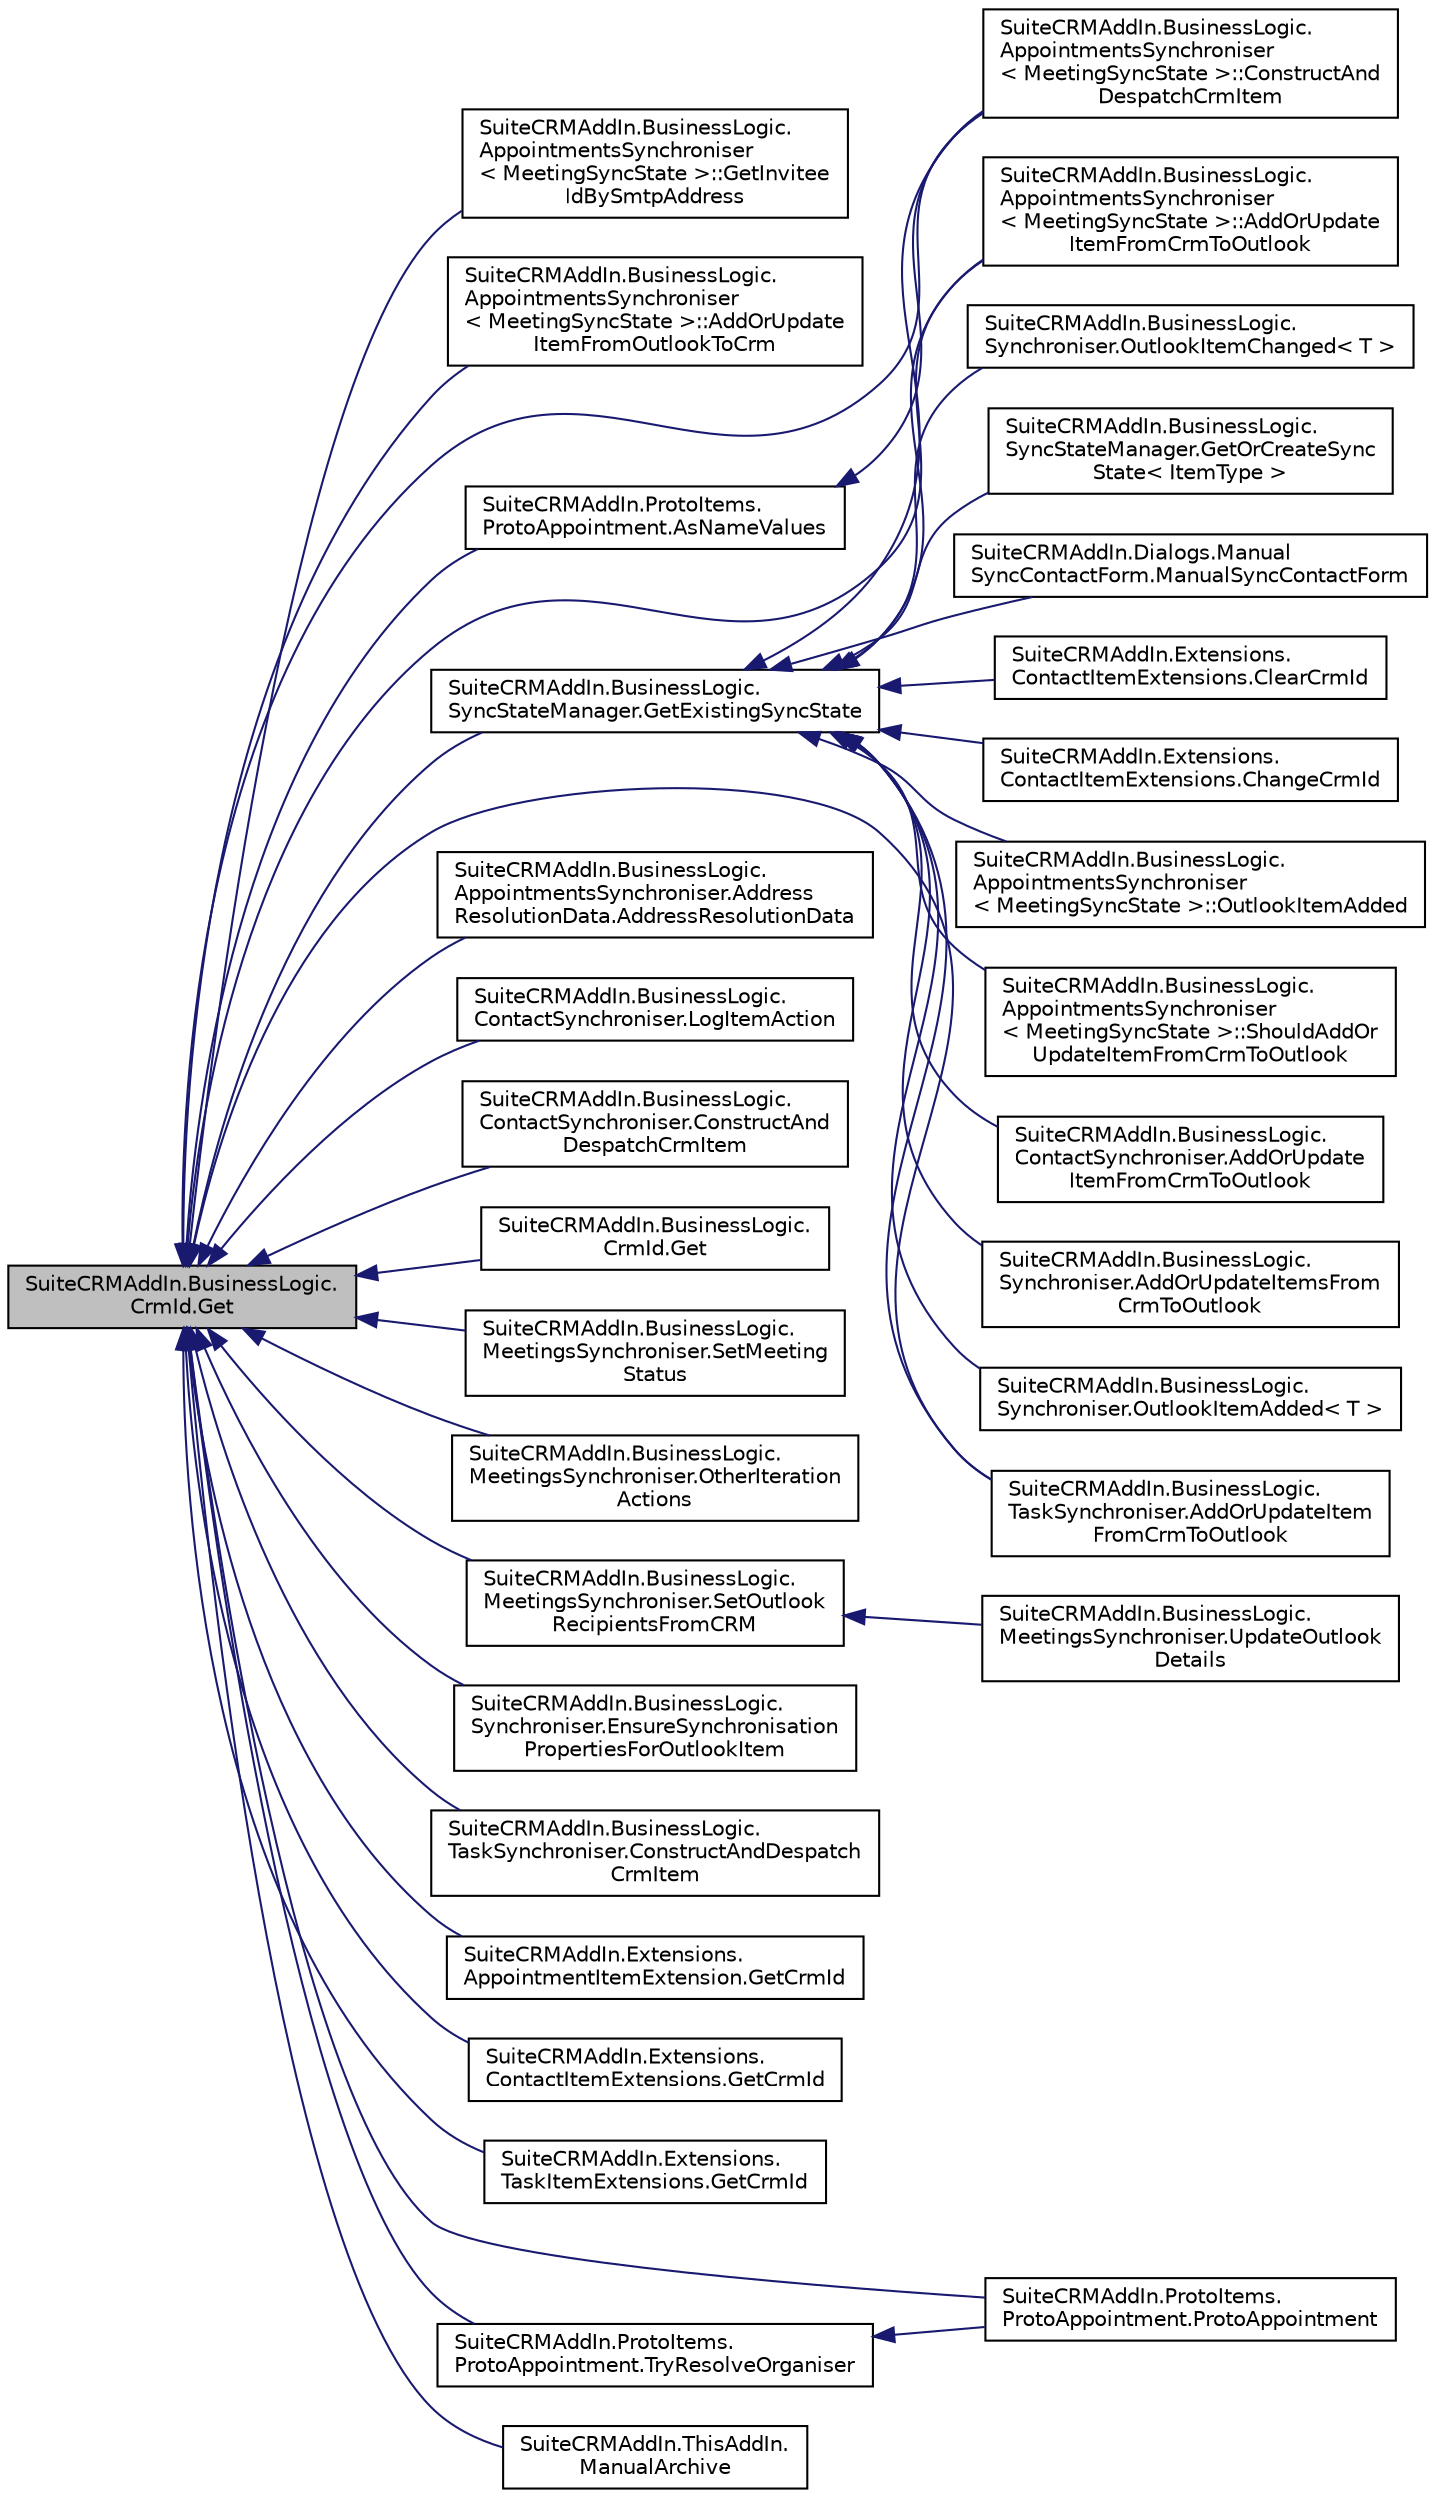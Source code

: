 digraph "SuiteCRMAddIn.BusinessLogic.CrmId.Get"
{
  edge [fontname="Helvetica",fontsize="10",labelfontname="Helvetica",labelfontsize="10"];
  node [fontname="Helvetica",fontsize="10",shape=record];
  rankdir="LR";
  Node11 [label="SuiteCRMAddIn.BusinessLogic.\lCrmId.Get",height=0.2,width=0.4,color="black", fillcolor="grey75", style="filled", fontcolor="black"];
  Node11 -> Node12 [dir="back",color="midnightblue",fontsize="10",style="solid",fontname="Helvetica"];
  Node12 [label="SuiteCRMAddIn.BusinessLogic.\lAppointmentsSynchroniser\l\< MeetingSyncState \>::GetInvitee\lIdBySmtpAddress",height=0.2,width=0.4,color="black", fillcolor="white", style="filled",URL="$class_suite_c_r_m_add_in_1_1_business_logic_1_1_appointments_synchroniser.html#af8b002babafbe3c21cbd27419ee72e95",tooltip="Get the id of the record with the specified smtpAddress in the module with the specified moduleName..."];
  Node11 -> Node13 [dir="back",color="midnightblue",fontsize="10",style="solid",fontname="Helvetica"];
  Node13 [label="SuiteCRMAddIn.BusinessLogic.\lAppointmentsSynchroniser\l\< MeetingSyncState \>::AddOrUpdate\lItemFromOutlookToCrm",height=0.2,width=0.4,color="black", fillcolor="white", style="filled",URL="$class_suite_c_r_m_add_in_1_1_business_logic_1_1_appointments_synchroniser.html#aa990e13a654a72d865babd6be6eba8b2",tooltip="Add the item implied by this SyncState, which may not exist in CRM, to CRM. "];
  Node11 -> Node14 [dir="back",color="midnightblue",fontsize="10",style="solid",fontname="Helvetica"];
  Node14 [label="SuiteCRMAddIn.BusinessLogic.\lAppointmentsSynchroniser\l\< MeetingSyncState \>::ConstructAnd\lDespatchCrmItem",height=0.2,width=0.4,color="black", fillcolor="white", style="filled",URL="$class_suite_c_r_m_add_in_1_1_business_logic_1_1_appointments_synchroniser.html#a86726cd3a49be75df41c90fad6adf129",tooltip="Construct a JSON packet representing the Outlook item of this sync state, and despatch it to CRM..."];
  Node11 -> Node15 [dir="back",color="midnightblue",fontsize="10",style="solid",fontname="Helvetica"];
  Node15 [label="SuiteCRMAddIn.BusinessLogic.\lAppointmentsSynchroniser\l\< MeetingSyncState \>::AddOrUpdate\lItemFromCrmToOutlook",height=0.2,width=0.4,color="black", fillcolor="white", style="filled",URL="$class_suite_c_r_m_add_in_1_1_business_logic_1_1_appointments_synchroniser.html#a925000ba57c20ec2f0c4d87a5c8504bb",tooltip="Update a single appointment in the specified Outlook folder with changes from CRM, but only if its start date is fewer than five days in the past. "];
  Node11 -> Node16 [dir="back",color="midnightblue",fontsize="10",style="solid",fontname="Helvetica"];
  Node16 [label="SuiteCRMAddIn.BusinessLogic.\lAppointmentsSynchroniser.Address\lResolutionData.AddressResolutionData",height=0.2,width=0.4,color="black", fillcolor="white", style="filled",URL="$class_suite_c_r_m_add_in_1_1_business_logic_1_1_appointments_synchroniser_1_1_address_resolution_data.html#a565b8a6824478b06480f65f15c078aae"];
  Node11 -> Node17 [dir="back",color="midnightblue",fontsize="10",style="solid",fontname="Helvetica"];
  Node17 [label="SuiteCRMAddIn.BusinessLogic.\lContactSynchroniser.LogItemAction",height=0.2,width=0.4,color="black", fillcolor="white", style="filled",URL="$class_suite_c_r_m_add_in_1_1_business_logic_1_1_contact_synchroniser.html#a98b39a282db8fee9ef76059b7b9f40aa",tooltip="Log a message regarding this Outlook item, with detail of the item. "];
  Node11 -> Node18 [dir="back",color="midnightblue",fontsize="10",style="solid",fontname="Helvetica"];
  Node18 [label="SuiteCRMAddIn.BusinessLogic.\lContactSynchroniser.ConstructAnd\lDespatchCrmItem",height=0.2,width=0.4,color="black", fillcolor="white", style="filled",URL="$class_suite_c_r_m_add_in_1_1_business_logic_1_1_contact_synchroniser.html#a2cb7f84b824dca5501fb81201fc953a5",tooltip="Construct a JSON packet representing the Outlook item of this sync state, and despatch it to CRM..."];
  Node11 -> Node19 [dir="back",color="midnightblue",fontsize="10",style="solid",fontname="Helvetica"];
  Node19 [label="SuiteCRMAddIn.BusinessLogic.\lCrmId.Get",height=0.2,width=0.4,color="black", fillcolor="white", style="filled",URL="$class_suite_c_r_m_add_in_1_1_business_logic_1_1_crm_id.html#a28b917d4281d250da172534f3eee5181",tooltip="Get the single CrmId instance for this value. "];
  Node11 -> Node20 [dir="back",color="midnightblue",fontsize="10",style="solid",fontname="Helvetica"];
  Node20 [label="SuiteCRMAddIn.BusinessLogic.\lMeetingsSynchroniser.SetMeeting\lStatus",height=0.2,width=0.4,color="black", fillcolor="white", style="filled",URL="$class_suite_c_r_m_add_in_1_1_business_logic_1_1_meetings_synchroniser.html#abc806714ae71e8e7578c0615dc790de6"];
  Node11 -> Node21 [dir="back",color="midnightblue",fontsize="10",style="solid",fontname="Helvetica"];
  Node21 [label="SuiteCRMAddIn.BusinessLogic.\lMeetingsSynchroniser.OtherIteration\lActions",height=0.2,width=0.4,color="black", fillcolor="white", style="filled",URL="$class_suite_c_r_m_add_in_1_1_business_logic_1_1_meetings_synchroniser.html#a611349821f6a273683d93c8c0c41bf61"];
  Node11 -> Node22 [dir="back",color="midnightblue",fontsize="10",style="solid",fontname="Helvetica"];
  Node22 [label="SuiteCRMAddIn.BusinessLogic.\lMeetingsSynchroniser.SetOutlook\lRecipientsFromCRM",height=0.2,width=0.4,color="black", fillcolor="white", style="filled",URL="$class_suite_c_r_m_add_in_1_1_business_logic_1_1_meetings_synchroniser.html#a2d11d345708fd85c9eabc30f862b8238",tooltip="Set up the recipients of the appointment represented by this olItem from this crmItem. "];
  Node22 -> Node23 [dir="back",color="midnightblue",fontsize="10",style="solid",fontname="Helvetica"];
  Node23 [label="SuiteCRMAddIn.BusinessLogic.\lMeetingsSynchroniser.UpdateOutlook\lDetails",height=0.2,width=0.4,color="black", fillcolor="white", style="filled",URL="$class_suite_c_r_m_add_in_1_1_business_logic_1_1_meetings_synchroniser.html#a8f0c99c95424ef0b2514bd3dfccda977"];
  Node11 -> Node24 [dir="back",color="midnightblue",fontsize="10",style="solid",fontname="Helvetica"];
  Node24 [label="SuiteCRMAddIn.BusinessLogic.\lSynchroniser.EnsureSynchronisation\lPropertiesForOutlookItem",height=0.2,width=0.4,color="black", fillcolor="white", style="filled",URL="$class_suite_c_r_m_add_in_1_1_business_logic_1_1_synchroniser.html#a05108367e2ac92ea2c33b4bffc221662",tooltip="Set up synchronisation properties for this outlook item from this CRM item, assuming my default CRM m..."];
  Node11 -> Node25 [dir="back",color="midnightblue",fontsize="10",style="solid",fontname="Helvetica"];
  Node25 [label="SuiteCRMAddIn.BusinessLogic.\lSyncStateManager.GetExistingSyncState",height=0.2,width=0.4,color="black", fillcolor="white", style="filled",URL="$class_suite_c_r_m_add_in_1_1_business_logic_1_1_sync_state_manager.html#a1be6c51a0b433eb8ae2ffa27f5cc1325",tooltip="Get the existing sync state for this CRM item, if it exists, else null. "];
  Node25 -> Node26 [dir="back",color="midnightblue",fontsize="10",style="solid",fontname="Helvetica"];
  Node26 [label="SuiteCRMAddIn.BusinessLogic.\lAppointmentsSynchroniser\l\< MeetingSyncState \>::OutlookItemAdded",height=0.2,width=0.4,color="black", fillcolor="white", style="filled",URL="$class_suite_c_r_m_add_in_1_1_business_logic_1_1_appointments_synchroniser.html#a03775a168642875a2b2beddea2b53e07",tooltip="#2246: Discriminate between calls and meetings when adding and updating. "];
  Node25 -> Node27 [dir="back",color="midnightblue",fontsize="10",style="solid",fontname="Helvetica"];
  Node27 [label="SuiteCRMAddIn.BusinessLogic.\lAppointmentsSynchroniser\l\< MeetingSyncState \>::ShouldAddOr\lUpdateItemFromCrmToOutlook",height=0.2,width=0.4,color="black", fillcolor="white", style="filled",URL="$class_suite_c_r_m_add_in_1_1_business_logic_1_1_appointments_synchroniser.html#a97e839a5ece6ee45c506306c85d5d5b8",tooltip="If a meeting was created in another Outlook we should NOT sync it with CRM because if we do we&#39;ll cre..."];
  Node25 -> Node14 [dir="back",color="midnightblue",fontsize="10",style="solid",fontname="Helvetica"];
  Node25 -> Node15 [dir="back",color="midnightblue",fontsize="10",style="solid",fontname="Helvetica"];
  Node25 -> Node28 [dir="back",color="midnightblue",fontsize="10",style="solid",fontname="Helvetica"];
  Node28 [label="SuiteCRMAddIn.BusinessLogic.\lContactSynchroniser.AddOrUpdate\lItemFromCrmToOutlook",height=0.2,width=0.4,color="black", fillcolor="white", style="filled",URL="$class_suite_c_r_m_add_in_1_1_business_logic_1_1_contact_synchroniser.html#a6a18b3b174c87e0dc53c3e59b35a895f"];
  Node25 -> Node29 [dir="back",color="midnightblue",fontsize="10",style="solid",fontname="Helvetica"];
  Node29 [label="SuiteCRMAddIn.BusinessLogic.\lSynchroniser.AddOrUpdateItemsFrom\lCrmToOutlook",height=0.2,width=0.4,color="black", fillcolor="white", style="filled",URL="$class_suite_c_r_m_add_in_1_1_business_logic_1_1_synchroniser.html#a5eb280f891e9cd9ec9e31ed63da0a144",tooltip="Update these items, which may or may not already exist in Outlook. "];
  Node25 -> Node30 [dir="back",color="midnightblue",fontsize="10",style="solid",fontname="Helvetica"];
  Node30 [label="SuiteCRMAddIn.BusinessLogic.\lSynchroniser.OutlookItemAdded\< T \>",height=0.2,width=0.4,color="black", fillcolor="white", style="filled",URL="$class_suite_c_r_m_add_in_1_1_business_logic_1_1_synchroniser.html#a3e3e99a7c7cba55e9cf586a59e9aadb9",tooltip="#2246: Nasty workaround for the fact that Outlook &#39;Appointments&#39; and &#39;Meetings&#39; are actually the same..."];
  Node25 -> Node31 [dir="back",color="midnightblue",fontsize="10",style="solid",fontname="Helvetica"];
  Node31 [label="SuiteCRMAddIn.BusinessLogic.\lSynchroniser.OutlookItemChanged\< T \>",height=0.2,width=0.4,color="black", fillcolor="white", style="filled",URL="$class_suite_c_r_m_add_in_1_1_business_logic_1_1_synchroniser.html#a1366f80f9b7b2dddbd753bd8f8eab32f",tooltip="#2246: Nasty workaround for the fact that Outlook &#39;Appointments&#39; and &#39;Meetings&#39; are actually the same..."];
  Node25 -> Node32 [dir="back",color="midnightblue",fontsize="10",style="solid",fontname="Helvetica"];
  Node32 [label="SuiteCRMAddIn.BusinessLogic.\lSyncStateManager.GetOrCreateSync\lState\< ItemType \>",height=0.2,width=0.4,color="black", fillcolor="white", style="filled",URL="$class_suite_c_r_m_add_in_1_1_business_logic_1_1_sync_state_manager.html#aea75c5d53ef5e3ee4640b5be8396e033",tooltip="Get a sync state for this item, creating it if necessary. "];
  Node25 -> Node33 [dir="back",color="midnightblue",fontsize="10",style="solid",fontname="Helvetica"];
  Node33 [label="SuiteCRMAddIn.BusinessLogic.\lTaskSynchroniser.AddOrUpdateItem\lFromCrmToOutlook",height=0.2,width=0.4,color="black", fillcolor="white", style="filled",URL="$class_suite_c_r_m_add_in_1_1_business_logic_1_1_task_synchroniser.html#a8ae42d8d20a62682fcb3f280f7ec60cb"];
  Node25 -> Node34 [dir="back",color="midnightblue",fontsize="10",style="solid",fontname="Helvetica"];
  Node34 [label="SuiteCRMAddIn.Dialogs.Manual\lSyncContactForm.ManualSyncContactForm",height=0.2,width=0.4,color="black", fillcolor="white", style="filled",URL="$class_suite_c_r_m_add_in_1_1_dialogs_1_1_manual_sync_contact_form.html#a76691427c37963569813b2e5710e5b9c"];
  Node25 -> Node35 [dir="back",color="midnightblue",fontsize="10",style="solid",fontname="Helvetica"];
  Node35 [label="SuiteCRMAddIn.Extensions.\lContactItemExtensions.ClearCrmId",height=0.2,width=0.4,color="black", fillcolor="white", style="filled",URL="$class_suite_c_r_m_add_in_1_1_extensions_1_1_contact_item_extensions.html#a459576d7f94caf538170532f291b6dc2"];
  Node25 -> Node36 [dir="back",color="midnightblue",fontsize="10",style="solid",fontname="Helvetica"];
  Node36 [label="SuiteCRMAddIn.Extensions.\lContactItemExtensions.ChangeCrmId",height=0.2,width=0.4,color="black", fillcolor="white", style="filled",URL="$class_suite_c_r_m_add_in_1_1_extensions_1_1_contact_item_extensions.html#a1d10f035381695c6148f08cb6d4245d6"];
  Node11 -> Node33 [dir="back",color="midnightblue",fontsize="10",style="solid",fontname="Helvetica"];
  Node11 -> Node37 [dir="back",color="midnightblue",fontsize="10",style="solid",fontname="Helvetica"];
  Node37 [label="SuiteCRMAddIn.BusinessLogic.\lTaskSynchroniser.ConstructAndDespatch\lCrmItem",height=0.2,width=0.4,color="black", fillcolor="white", style="filled",URL="$class_suite_c_r_m_add_in_1_1_business_logic_1_1_task_synchroniser.html#ad265cd4e1c475793236468325a43f1e4",tooltip="Construct a JSON packet representing the Outlook item of this sync state, and despatch it to CRM..."];
  Node11 -> Node38 [dir="back",color="midnightblue",fontsize="10",style="solid",fontname="Helvetica"];
  Node38 [label="SuiteCRMAddIn.Extensions.\lAppointmentItemExtension.GetCrmId",height=0.2,width=0.4,color="black", fillcolor="white", style="filled",URL="$class_suite_c_r_m_add_in_1_1_extensions_1_1_appointment_item_extension.html#a8934f0cf4f7bdf082a54332230311420",tooltip="Get the CRM id for this item, if known, else the empty string. "];
  Node11 -> Node39 [dir="back",color="midnightblue",fontsize="10",style="solid",fontname="Helvetica"];
  Node39 [label="SuiteCRMAddIn.Extensions.\lContactItemExtensions.GetCrmId",height=0.2,width=0.4,color="black", fillcolor="white", style="filled",URL="$class_suite_c_r_m_add_in_1_1_extensions_1_1_contact_item_extensions.html#a37d65314c65cac5f2741b9494c88b2c0",tooltip="Get the CRM id for this item, if known, else the empty string. "];
  Node11 -> Node40 [dir="back",color="midnightblue",fontsize="10",style="solid",fontname="Helvetica"];
  Node40 [label="SuiteCRMAddIn.Extensions.\lTaskItemExtensions.GetCrmId",height=0.2,width=0.4,color="black", fillcolor="white", style="filled",URL="$class_suite_c_r_m_add_in_1_1_extensions_1_1_task_item_extensions.html#a6ad2e0fdc17bc7c8c811a09b52416252",tooltip="Get the CRM id for this item, if known, else the empty string. "];
  Node11 -> Node41 [dir="back",color="midnightblue",fontsize="10",style="solid",fontname="Helvetica"];
  Node41 [label="SuiteCRMAddIn.ProtoItems.\lProtoAppointment.ProtoAppointment",height=0.2,width=0.4,color="black", fillcolor="white", style="filled",URL="$class_suite_c_r_m_add_in_1_1_proto_items_1_1_proto_appointment.html#a56c4e70b429d72160b4a250736945e3c",tooltip="Create a new instance of ProtoAppointment, taking values from this Outlook item. "];
  Node11 -> Node42 [dir="back",color="midnightblue",fontsize="10",style="solid",fontname="Helvetica"];
  Node42 [label="SuiteCRMAddIn.ProtoItems.\lProtoAppointment.TryResolveOrganiser",height=0.2,width=0.4,color="black", fillcolor="white", style="filled",URL="$class_suite_c_r_m_add_in_1_1_proto_items_1_1_proto_appointment.html#abe3c6168d09722cce4740bab0e165a44",tooltip="Try to resolve the organiser of this Outlook Item against the users of the CRM. "];
  Node42 -> Node41 [dir="back",color="midnightblue",fontsize="10",style="solid",fontname="Helvetica"];
  Node11 -> Node43 [dir="back",color="midnightblue",fontsize="10",style="solid",fontname="Helvetica"];
  Node43 [label="SuiteCRMAddIn.ProtoItems.\lProtoAppointment.AsNameValues",height=0.2,width=0.4,color="black", fillcolor="white", style="filled",URL="$class_suite_c_r_m_add_in_1_1_proto_items_1_1_proto_appointment.html#ab6a57975ca40b994b09d7f6ca08249d2",tooltip="AsNameValues is used in transmission to CRM as well as for comparison, so it should NOT access our ca..."];
  Node43 -> Node14 [dir="back",color="midnightblue",fontsize="10",style="solid",fontname="Helvetica"];
  Node11 -> Node44 [dir="back",color="midnightblue",fontsize="10",style="solid",fontname="Helvetica"];
  Node44 [label="SuiteCRMAddIn.ThisAddIn.\lManualArchive",height=0.2,width=0.4,color="black", fillcolor="white", style="filled",URL="$class_suite_c_r_m_add_in_1_1_this_add_in.html#a3d3136423943e3e4f71d3ea2b1062147"];
}
